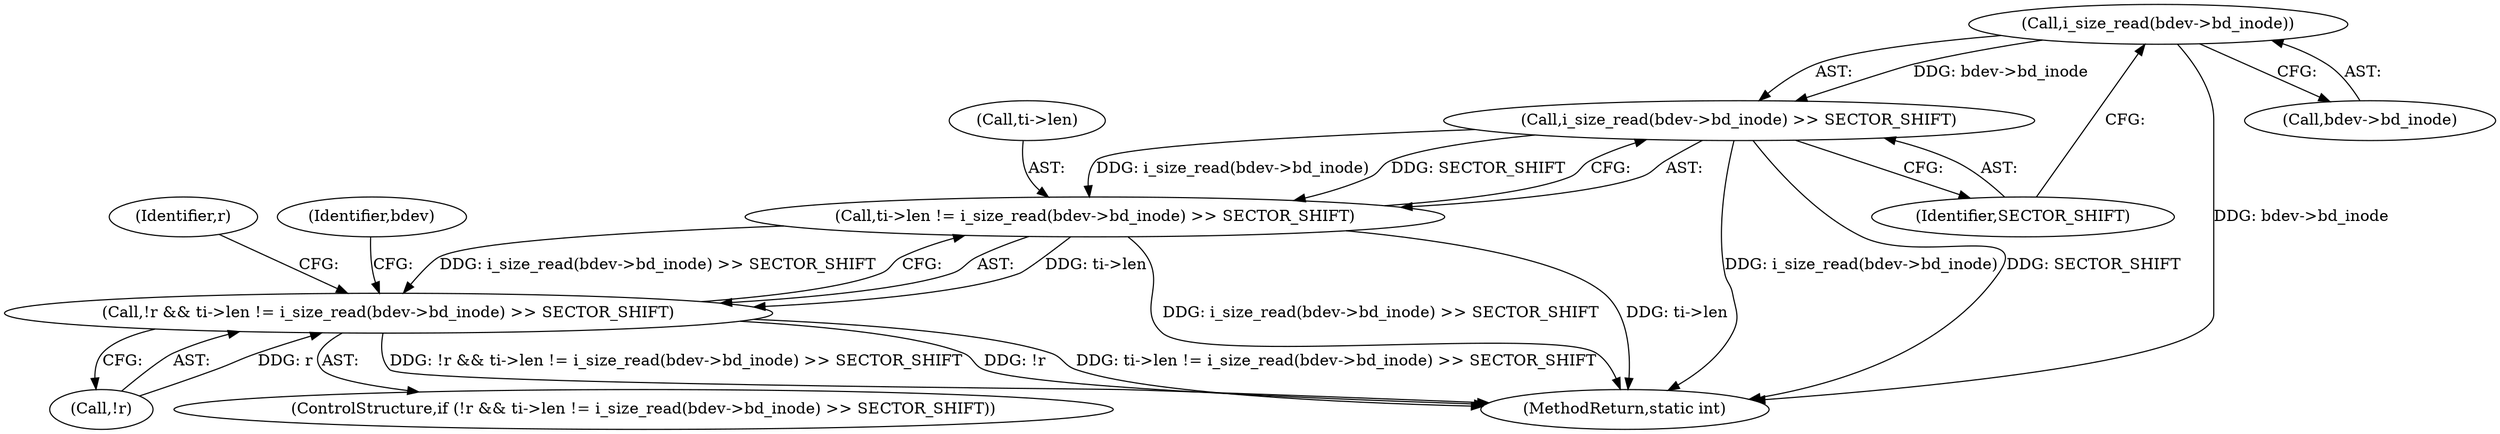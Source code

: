 digraph "0_linux_ec8013beddd717d1740cfefb1a9b900deef85462_1@API" {
"1000199" [label="(Call,i_size_read(bdev->bd_inode))"];
"1000198" [label="(Call,i_size_read(bdev->bd_inode) >> SECTOR_SHIFT)"];
"1000194" [label="(Call,ti->len != i_size_read(bdev->bd_inode) >> SECTOR_SHIFT)"];
"1000191" [label="(Call,!r && ti->len != i_size_read(bdev->bd_inode) >> SECTOR_SHIFT)"];
"1000191" [label="(Call,!r && ti->len != i_size_read(bdev->bd_inode) >> SECTOR_SHIFT)"];
"1000198" [label="(Call,i_size_read(bdev->bd_inode) >> SECTOR_SHIFT)"];
"1000192" [label="(Call,!r)"];
"1000199" [label="(Call,i_size_read(bdev->bd_inode))"];
"1000194" [label="(Call,ti->len != i_size_read(bdev->bd_inode) >> SECTOR_SHIFT)"];
"1000190" [label="(ControlStructure,if (!r && ti->len != i_size_read(bdev->bd_inode) >> SECTOR_SHIFT))"];
"1000203" [label="(Identifier,SECTOR_SHIFT)"];
"1000195" [label="(Call,ti->len)"];
"1000214" [label="(MethodReturn,static int)"];
"1000200" [label="(Call,bdev->bd_inode)"];
"1000205" [label="(Identifier,r)"];
"1000210" [label="(Identifier,bdev)"];
"1000199" -> "1000198"  [label="AST: "];
"1000199" -> "1000200"  [label="CFG: "];
"1000200" -> "1000199"  [label="AST: "];
"1000203" -> "1000199"  [label="CFG: "];
"1000199" -> "1000214"  [label="DDG: bdev->bd_inode"];
"1000199" -> "1000198"  [label="DDG: bdev->bd_inode"];
"1000198" -> "1000194"  [label="AST: "];
"1000198" -> "1000203"  [label="CFG: "];
"1000203" -> "1000198"  [label="AST: "];
"1000194" -> "1000198"  [label="CFG: "];
"1000198" -> "1000214"  [label="DDG: i_size_read(bdev->bd_inode)"];
"1000198" -> "1000214"  [label="DDG: SECTOR_SHIFT"];
"1000198" -> "1000194"  [label="DDG: i_size_read(bdev->bd_inode)"];
"1000198" -> "1000194"  [label="DDG: SECTOR_SHIFT"];
"1000194" -> "1000191"  [label="AST: "];
"1000195" -> "1000194"  [label="AST: "];
"1000191" -> "1000194"  [label="CFG: "];
"1000194" -> "1000214"  [label="DDG: ti->len"];
"1000194" -> "1000214"  [label="DDG: i_size_read(bdev->bd_inode) >> SECTOR_SHIFT"];
"1000194" -> "1000191"  [label="DDG: ti->len"];
"1000194" -> "1000191"  [label="DDG: i_size_read(bdev->bd_inode) >> SECTOR_SHIFT"];
"1000191" -> "1000190"  [label="AST: "];
"1000191" -> "1000192"  [label="CFG: "];
"1000192" -> "1000191"  [label="AST: "];
"1000205" -> "1000191"  [label="CFG: "];
"1000210" -> "1000191"  [label="CFG: "];
"1000191" -> "1000214"  [label="DDG: ti->len != i_size_read(bdev->bd_inode) >> SECTOR_SHIFT"];
"1000191" -> "1000214"  [label="DDG: !r && ti->len != i_size_read(bdev->bd_inode) >> SECTOR_SHIFT"];
"1000191" -> "1000214"  [label="DDG: !r"];
"1000192" -> "1000191"  [label="DDG: r"];
}
